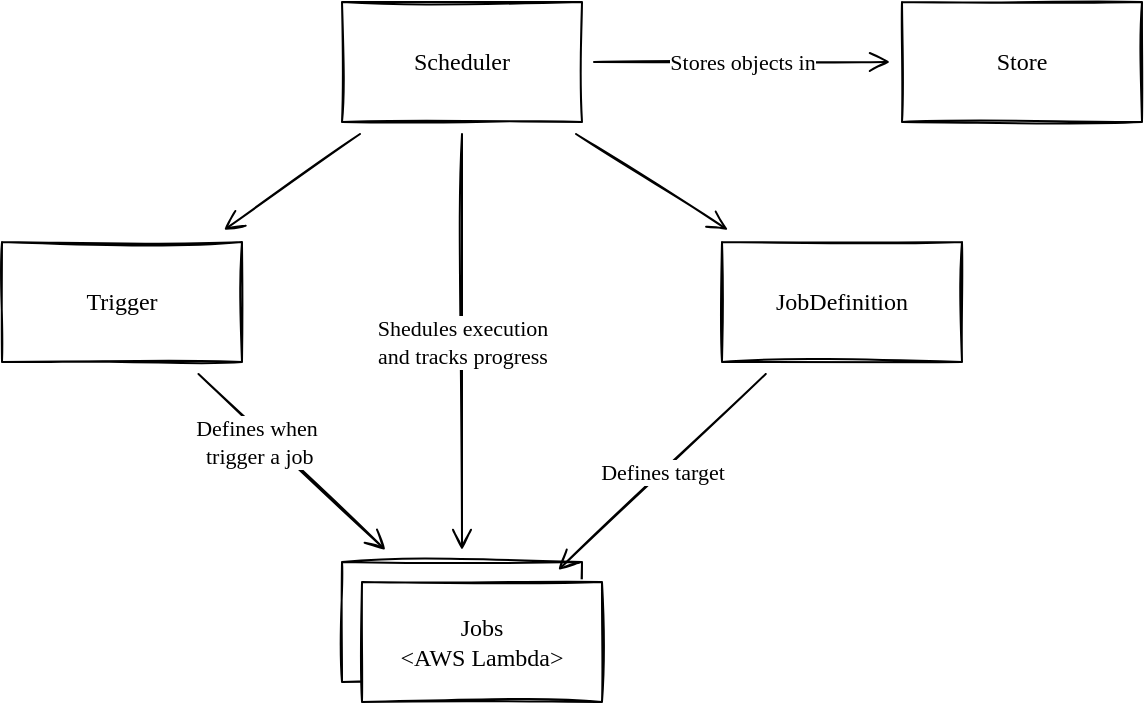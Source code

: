 <mxfile version="20.5.3" type="embed" pages="2"><diagram id="lPC1wfi9M7MsZw9QPvVO" name="LogicalArch"><mxGraphModel dx="540" dy="555" grid="1" gridSize="10" guides="1" tooltips="1" connect="1" arrows="1" fold="1" page="1" pageScale="1" pageWidth="850" pageHeight="1100" math="0" shadow="0"><root><mxCell id="0"/><mxCell id="1" parent="0"/><mxCell id="4" value="Shedules execution &lt;br&gt;and tracks progress" style="rounded=0;orthogonalLoop=1;jettySize=auto;html=1;fontFamily=Comic Sans MS;sketch=1;targetPerimeterSpacing=6;sourcePerimeterSpacing=6;endArrow=open;endFill=0;endSize=8;startSize=8;" parent="1" source="3" target="2" edge="1"><mxGeometry relative="1" as="geometry"/></mxCell><mxCell id="2" value="Job" style="rounded=0;whiteSpace=wrap;html=1;sketch=1;fontFamily=Comic Sans MS;" parent="1" vertex="1"><mxGeometry x="370" y="410" width="120" height="60" as="geometry"/></mxCell><mxCell id="zWrtrObrSbr8mjprI4FY-8" style="edgeStyle=none;rounded=0;sketch=1;orthogonalLoop=1;jettySize=auto;html=1;fontFamily=Comic Sans MS;endArrow=open;endFill=0;startSize=8;endSize=8;sourcePerimeterSpacing=6;targetPerimeterSpacing=6;" parent="1" source="3" target="zWrtrObrSbr8mjprI4FY-5" edge="1"><mxGeometry relative="1" as="geometry"/></mxCell><mxCell id="3" value="Scheduler" style="rounded=0;whiteSpace=wrap;html=1;sketch=1;fontFamily=Comic Sans MS;" parent="1" vertex="1"><mxGeometry x="370" y="130" width="120" height="60" as="geometry"/></mxCell><mxCell id="zWrtrObrSbr8mjprI4FY-4" value="Jobs&lt;br&gt;&amp;lt;AWS Lambda&amp;gt;" style="rounded=0;whiteSpace=wrap;html=1;sketch=1;fontFamily=Comic Sans MS;" parent="1" vertex="1"><mxGeometry x="380" y="420" width="120" height="60" as="geometry"/></mxCell><mxCell id="n1mfK1-QsFK_Y3yslD9x-4" value="Defines target" style="edgeStyle=none;rounded=0;sketch=1;orthogonalLoop=1;jettySize=auto;html=1;fontFamily=Comic Sans MS;endArrow=open;endFill=0;startSize=8;endSize=8;sourcePerimeterSpacing=6;targetPerimeterSpacing=6;" parent="1" source="zWrtrObrSbr8mjprI4FY-5" target="zWrtrObrSbr8mjprI4FY-4" edge="1"><mxGeometry relative="1" as="geometry"/></mxCell><mxCell id="zWrtrObrSbr8mjprI4FY-5" value="JobDefinition" style="rounded=0;whiteSpace=wrap;html=1;sketch=1;fontFamily=Comic Sans MS;" parent="1" vertex="1"><mxGeometry x="560" y="250" width="120" height="60" as="geometry"/></mxCell><mxCell id="n1mfK1-QsFK_Y3yslD9x-5" value="Defines when&lt;br&gt;&amp;nbsp;trigger a job" style="edgeStyle=none;rounded=0;sketch=1;orthogonalLoop=1;jettySize=auto;html=1;fontFamily=Comic Sans MS;endArrow=open;endFill=0;startSize=8;endSize=8;sourcePerimeterSpacing=6;targetPerimeterSpacing=6;" parent="1" source="zWrtrObrSbr8mjprI4FY-11" target="2" edge="1"><mxGeometry x="-0.313" y="-5" relative="1" as="geometry"><mxPoint as="offset"/></mxGeometry></mxCell><mxCell id="zWrtrObrSbr8mjprI4FY-11" value="Trigger" style="rounded=0;whiteSpace=wrap;html=1;sketch=1;fontFamily=Comic Sans MS;" parent="1" vertex="1"><mxGeometry x="200" y="250" width="120" height="60" as="geometry"/></mxCell><mxCell id="zWrtrObrSbr8mjprI4FY-12" style="edgeStyle=none;rounded=0;sketch=1;orthogonalLoop=1;jettySize=auto;html=1;fontFamily=Comic Sans MS;endArrow=open;endFill=0;startSize=8;endSize=8;sourcePerimeterSpacing=6;targetPerimeterSpacing=6;" parent="1" source="3" target="zWrtrObrSbr8mjprI4FY-11" edge="1"><mxGeometry relative="1" as="geometry"><mxPoint x="497" y="206" as="sourcePoint"/><mxPoint x="573" y="254" as="targetPoint"/></mxGeometry></mxCell><mxCell id="lUmNxtGlDMGUBOQZostO-4" value="Store" style="rounded=0;whiteSpace=wrap;html=1;sketch=1;fontFamily=Comic Sans MS;" vertex="1" parent="1"><mxGeometry x="650" y="130" width="120" height="60" as="geometry"/></mxCell><mxCell id="lUmNxtGlDMGUBOQZostO-6" value="Stores objects in" style="edgeStyle=none;rounded=0;sketch=1;orthogonalLoop=1;jettySize=auto;html=1;fontFamily=Comic Sans MS;endArrow=open;endFill=0;startSize=8;endSize=8;sourcePerimeterSpacing=6;targetPerimeterSpacing=6;" edge="1" parent="1" source="3" target="lUmNxtGlDMGUBOQZostO-4"><mxGeometry relative="1" as="geometry"><mxPoint x="497" y="206" as="sourcePoint"/><mxPoint x="573" y="254" as="targetPoint"/></mxGeometry></mxCell></root></mxGraphModel></diagram><diagram id="pDhg87McwxgNfAMu6vuT" name="PhysicalArch"><mxGraphModel dx="540" dy="555" grid="1" gridSize="10" guides="1" tooltips="1" connect="1" arrows="1" fold="1" page="1" pageScale="1" pageWidth="850" pageHeight="1100" math="0" shadow="0"><root><mxCell id="0"/><mxCell id="1" parent="0"/><mxCell id="EoN9N1D45fwApov2rKzp-10" value="Standalone Instance*" style="rounded=0;whiteSpace=wrap;html=1;sketch=1;fontFamily=Comic Sans MS;verticalAlign=top;" parent="1" vertex="1"><mxGeometry x="110" y="160" width="330" height="180" as="geometry"/></mxCell><mxCell id="EoN9N1D45fwApov2rKzp-9" value="Luartz" style="rounded=0;whiteSpace=wrap;html=1;sketch=1;fontFamily=Comic Sans MS;" parent="1" vertex="1"><mxGeometry x="300" y="230" width="120" height="60" as="geometry"/></mxCell><mxCell id="ar8Tbk30Wacf7BFlE-ub-2" style="edgeStyle=none;rounded=0;sketch=1;orthogonalLoop=1;jettySize=auto;html=1;fontFamily=Comic Sans MS;endArrow=open;endFill=0;startSize=8;endSize=8;sourcePerimeterSpacing=6;targetPerimeterSpacing=6;" parent="1" source="EoN9N1D45fwApov2rKzp-11" target="EoN9N1D45fwApov2rKzp-9" edge="1"><mxGeometry relative="1" as="geometry"/></mxCell><mxCell id="EoN9N1D45fwApov2rKzp-11" value="Client" style="rounded=0;whiteSpace=wrap;html=1;sketch=1;fontFamily=Comic Sans MS;" parent="1" vertex="1"><mxGeometry x="120" y="230" width="120" height="60" as="geometry"/></mxCell><mxCell id="ar8Tbk30Wacf7BFlE-ub-3" value="AWS Lambda" style="rounded=0;whiteSpace=wrap;html=1;sketch=1;fontFamily=Comic Sans MS;verticalAlign=top;" parent="1" vertex="1"><mxGeometry x="560" y="160" width="180" height="180" as="geometry"/></mxCell><mxCell id="ar8Tbk30Wacf7BFlE-ub-4" value="Lambda Function&lt;br&gt;&amp;lt;Job&amp;gt;" style="rounded=0;whiteSpace=wrap;html=1;sketch=1;fontFamily=Comic Sans MS;" parent="1" vertex="1"><mxGeometry x="590" y="230" width="120" height="60" as="geometry"/></mxCell><mxCell id="ar8Tbk30Wacf7BFlE-ub-6" value="*Multi-instance or is out of scope. It's assumed that the client handles lock for staring executor itself.&amp;nbsp;" style="text;html=1;align=left;verticalAlign=middle;resizable=0;points=[];autosize=1;strokeColor=none;fillColor=none;fontFamily=Comic Sans MS;" parent="1" vertex="1"><mxGeometry x="80" y="470" width="610" height="30" as="geometry"/></mxCell><mxCell id="ar8Tbk30Wacf7BFlE-ub-5" value="Invokes" style="edgeStyle=none;rounded=0;sketch=1;orthogonalLoop=1;jettySize=auto;html=1;fontFamily=Comic Sans MS;endArrow=open;endFill=0;startSize=8;endSize=8;sourcePerimeterSpacing=6;targetPerimeterSpacing=6;exitX=1;exitY=0.25;exitDx=0;exitDy=0;entryX=0;entryY=0.25;entryDx=0;entryDy=0;" parent="1" source="EoN9N1D45fwApov2rKzp-9" target="ar8Tbk30Wacf7BFlE-ub-4" edge="1"><mxGeometry relative="1" as="geometry"/></mxCell><mxCell id="OLaikjNytE_Gszl0Gj1R-2" value="Result" style="edgeStyle=none;rounded=0;sketch=1;orthogonalLoop=1;jettySize=auto;html=1;fontFamily=Comic Sans MS;endArrow=open;endFill=0;startSize=8;endSize=8;sourcePerimeterSpacing=6;targetPerimeterSpacing=6;exitX=0;exitY=0.75;exitDx=0;exitDy=0;entryX=1;entryY=0.75;entryDx=0;entryDy=0;dashed=1;" edge="1" parent="1" source="ar8Tbk30Wacf7BFlE-ub-4" target="EoN9N1D45fwApov2rKzp-9"><mxGeometry relative="1" as="geometry"><mxPoint x="430" y="255" as="sourcePoint"/><mxPoint x="500" y="350" as="targetPoint"/></mxGeometry></mxCell></root></mxGraphModel></diagram></mxfile>